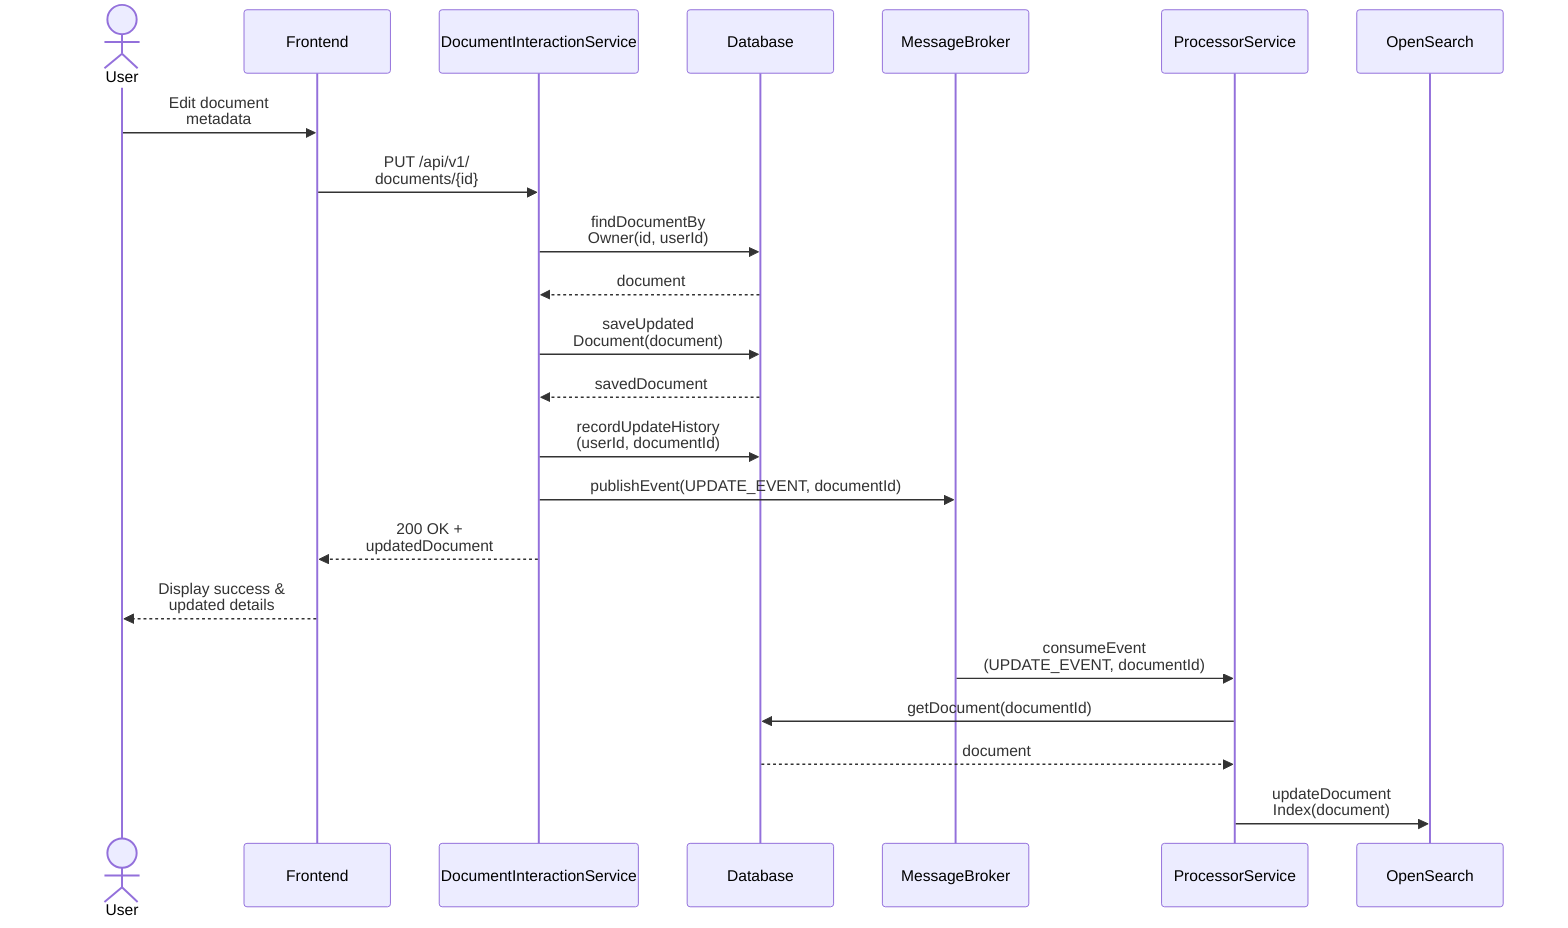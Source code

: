 sequenceDiagram
    actor User
    participant Frontend
    participant DIS as DocumentInteractionService
    participant DB as Database
    participant MB as MessageBroker
    participant PS as ProcessorService
    participant OS as OpenSearch

    User->>Frontend: Edit document <br> metadata
    Frontend->>DIS: PUT /api/v1/<br>documents/{id}

    DIS->>DB: findDocumentBy<br>Owner(id, userId)
    DB-->>DIS: document

    DIS->>DB: saveUpdated<br>Document(document)
    DB-->>DIS: savedDocument

    DIS->>DB: recordUpdateHistory<br>(userId, documentId)
    DIS->>MB: publishEvent(UPDATE_EVENT, documentId)

    DIS-->>Frontend: 200 OK + <br> updatedDocument
    Frontend-->>User: Display success & <br> updated details

    MB->>PS: consumeEvent<br>(UPDATE_EVENT, documentId)
    PS->>DB: getDocument(documentId)
    DB-->>PS: document

    PS->>OS: updateDocument<br>Index(document)